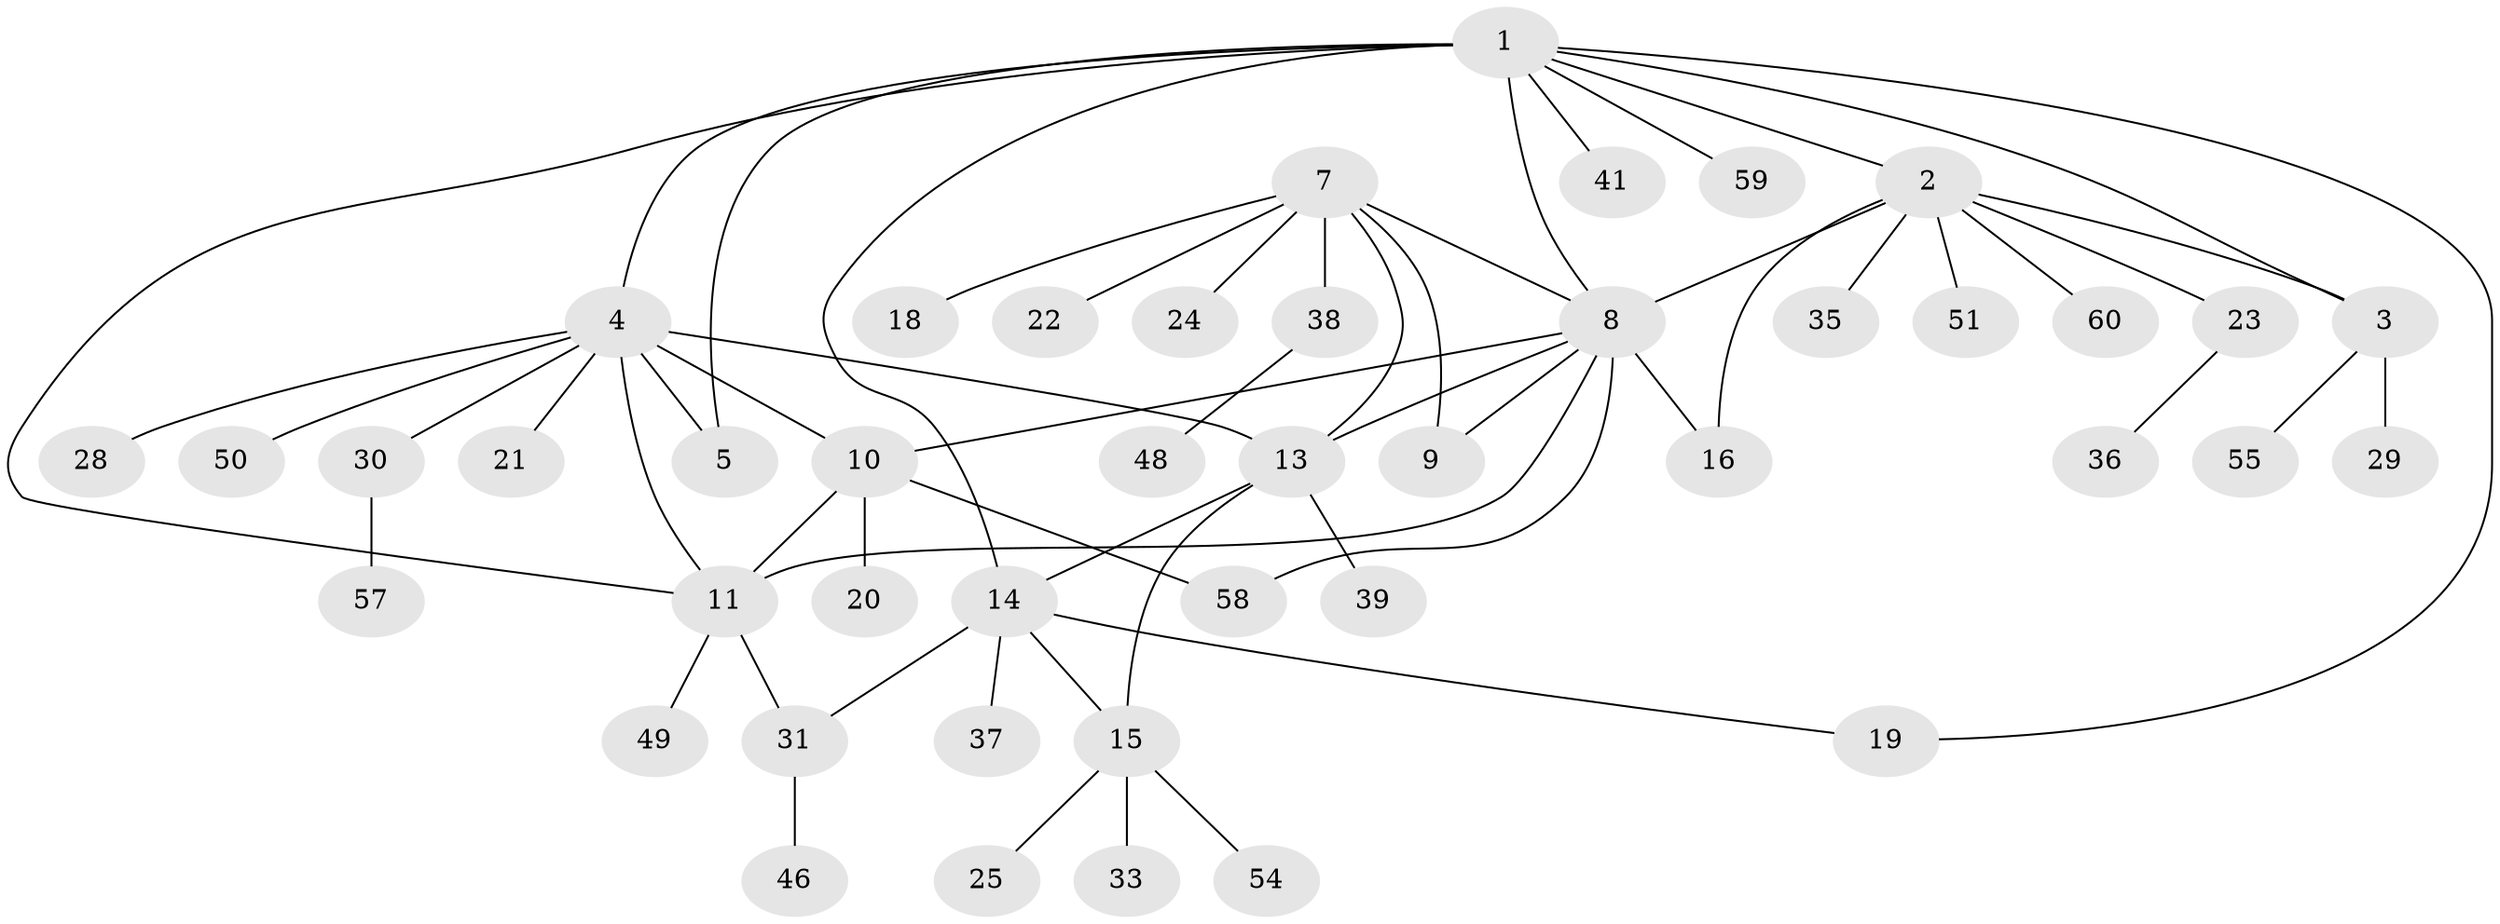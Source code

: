 // Generated by graph-tools (version 1.1) at 2025/52/02/27/25 19:52:17]
// undirected, 44 vertices, 59 edges
graph export_dot {
graph [start="1"]
  node [color=gray90,style=filled];
  1 [super="+6"];
  2 [super="+52"];
  3 [super="+45"];
  4 [super="+12"];
  5 [super="+40"];
  7 [super="+62"];
  8 [super="+32"];
  9 [super="+27"];
  10 [super="+47"];
  11 [super="+63"];
  13 [super="+17"];
  14 [super="+26"];
  15 [super="+44"];
  16 [super="+43"];
  18 [super="+56"];
  19;
  20;
  21;
  22 [super="+61"];
  23;
  24;
  25;
  28 [super="+53"];
  29;
  30 [super="+34"];
  31 [super="+42"];
  33;
  35;
  36;
  37;
  38;
  39;
  41;
  46;
  48 [super="+64"];
  49;
  50;
  51;
  54;
  55;
  57;
  58;
  59;
  60;
  1 -- 2;
  1 -- 3;
  1 -- 8 [weight=2];
  1 -- 11;
  1 -- 14 [weight=2];
  1 -- 41;
  1 -- 19;
  1 -- 4;
  1 -- 5;
  1 -- 59;
  2 -- 3;
  2 -- 16;
  2 -- 23;
  2 -- 35;
  2 -- 51;
  2 -- 60;
  2 -- 8;
  3 -- 29;
  3 -- 55;
  4 -- 5;
  4 -- 30;
  4 -- 50;
  4 -- 21;
  4 -- 10;
  4 -- 11;
  4 -- 28;
  4 -- 13;
  7 -- 8;
  7 -- 9;
  7 -- 13;
  7 -- 18;
  7 -- 22;
  7 -- 24;
  7 -- 38;
  8 -- 9;
  8 -- 11;
  8 -- 16;
  8 -- 58;
  8 -- 10;
  8 -- 13;
  10 -- 11;
  10 -- 20;
  10 -- 58;
  11 -- 31 [weight=2];
  11 -- 49;
  13 -- 14;
  13 -- 15;
  13 -- 39;
  14 -- 15;
  14 -- 19;
  14 -- 31;
  14 -- 37;
  15 -- 25;
  15 -- 33;
  15 -- 54;
  23 -- 36;
  30 -- 57;
  31 -- 46;
  38 -- 48;
}
